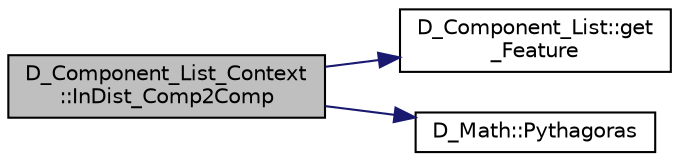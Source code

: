 digraph "D_Component_List_Context::InDist_Comp2Comp"
{
 // LATEX_PDF_SIZE
  edge [fontname="Helvetica",fontsize="10",labelfontname="Helvetica",labelfontsize="10"];
  node [fontname="Helvetica",fontsize="10",shape=record];
  rankdir="LR";
  Node1 [label="D_Component_List_Context\l::InDist_Comp2Comp",height=0.2,width=0.4,color="black", fillcolor="grey75", style="filled", fontcolor="black",tooltip=" "];
  Node1 -> Node2 [color="midnightblue",fontsize="10",style="solid",fontname="Helvetica"];
  Node2 [label="D_Component_List::get\l_Feature",height=0.2,width=0.4,color="black", fillcolor="white", style="filled",URL="$class_d___component___list.html#ac2d0aaf98eaa50836b2b4f9e3b7097f2",tooltip=" "];
  Node1 -> Node3 [color="midnightblue",fontsize="10",style="solid",fontname="Helvetica"];
  Node3 [label="D_Math::Pythagoras",height=0.2,width=0.4,color="black", fillcolor="white", style="filled",URL="$class_d___math.html#ab371dcece8b3a078f250e0f9d2ff5cf5",tooltip=" "];
}
